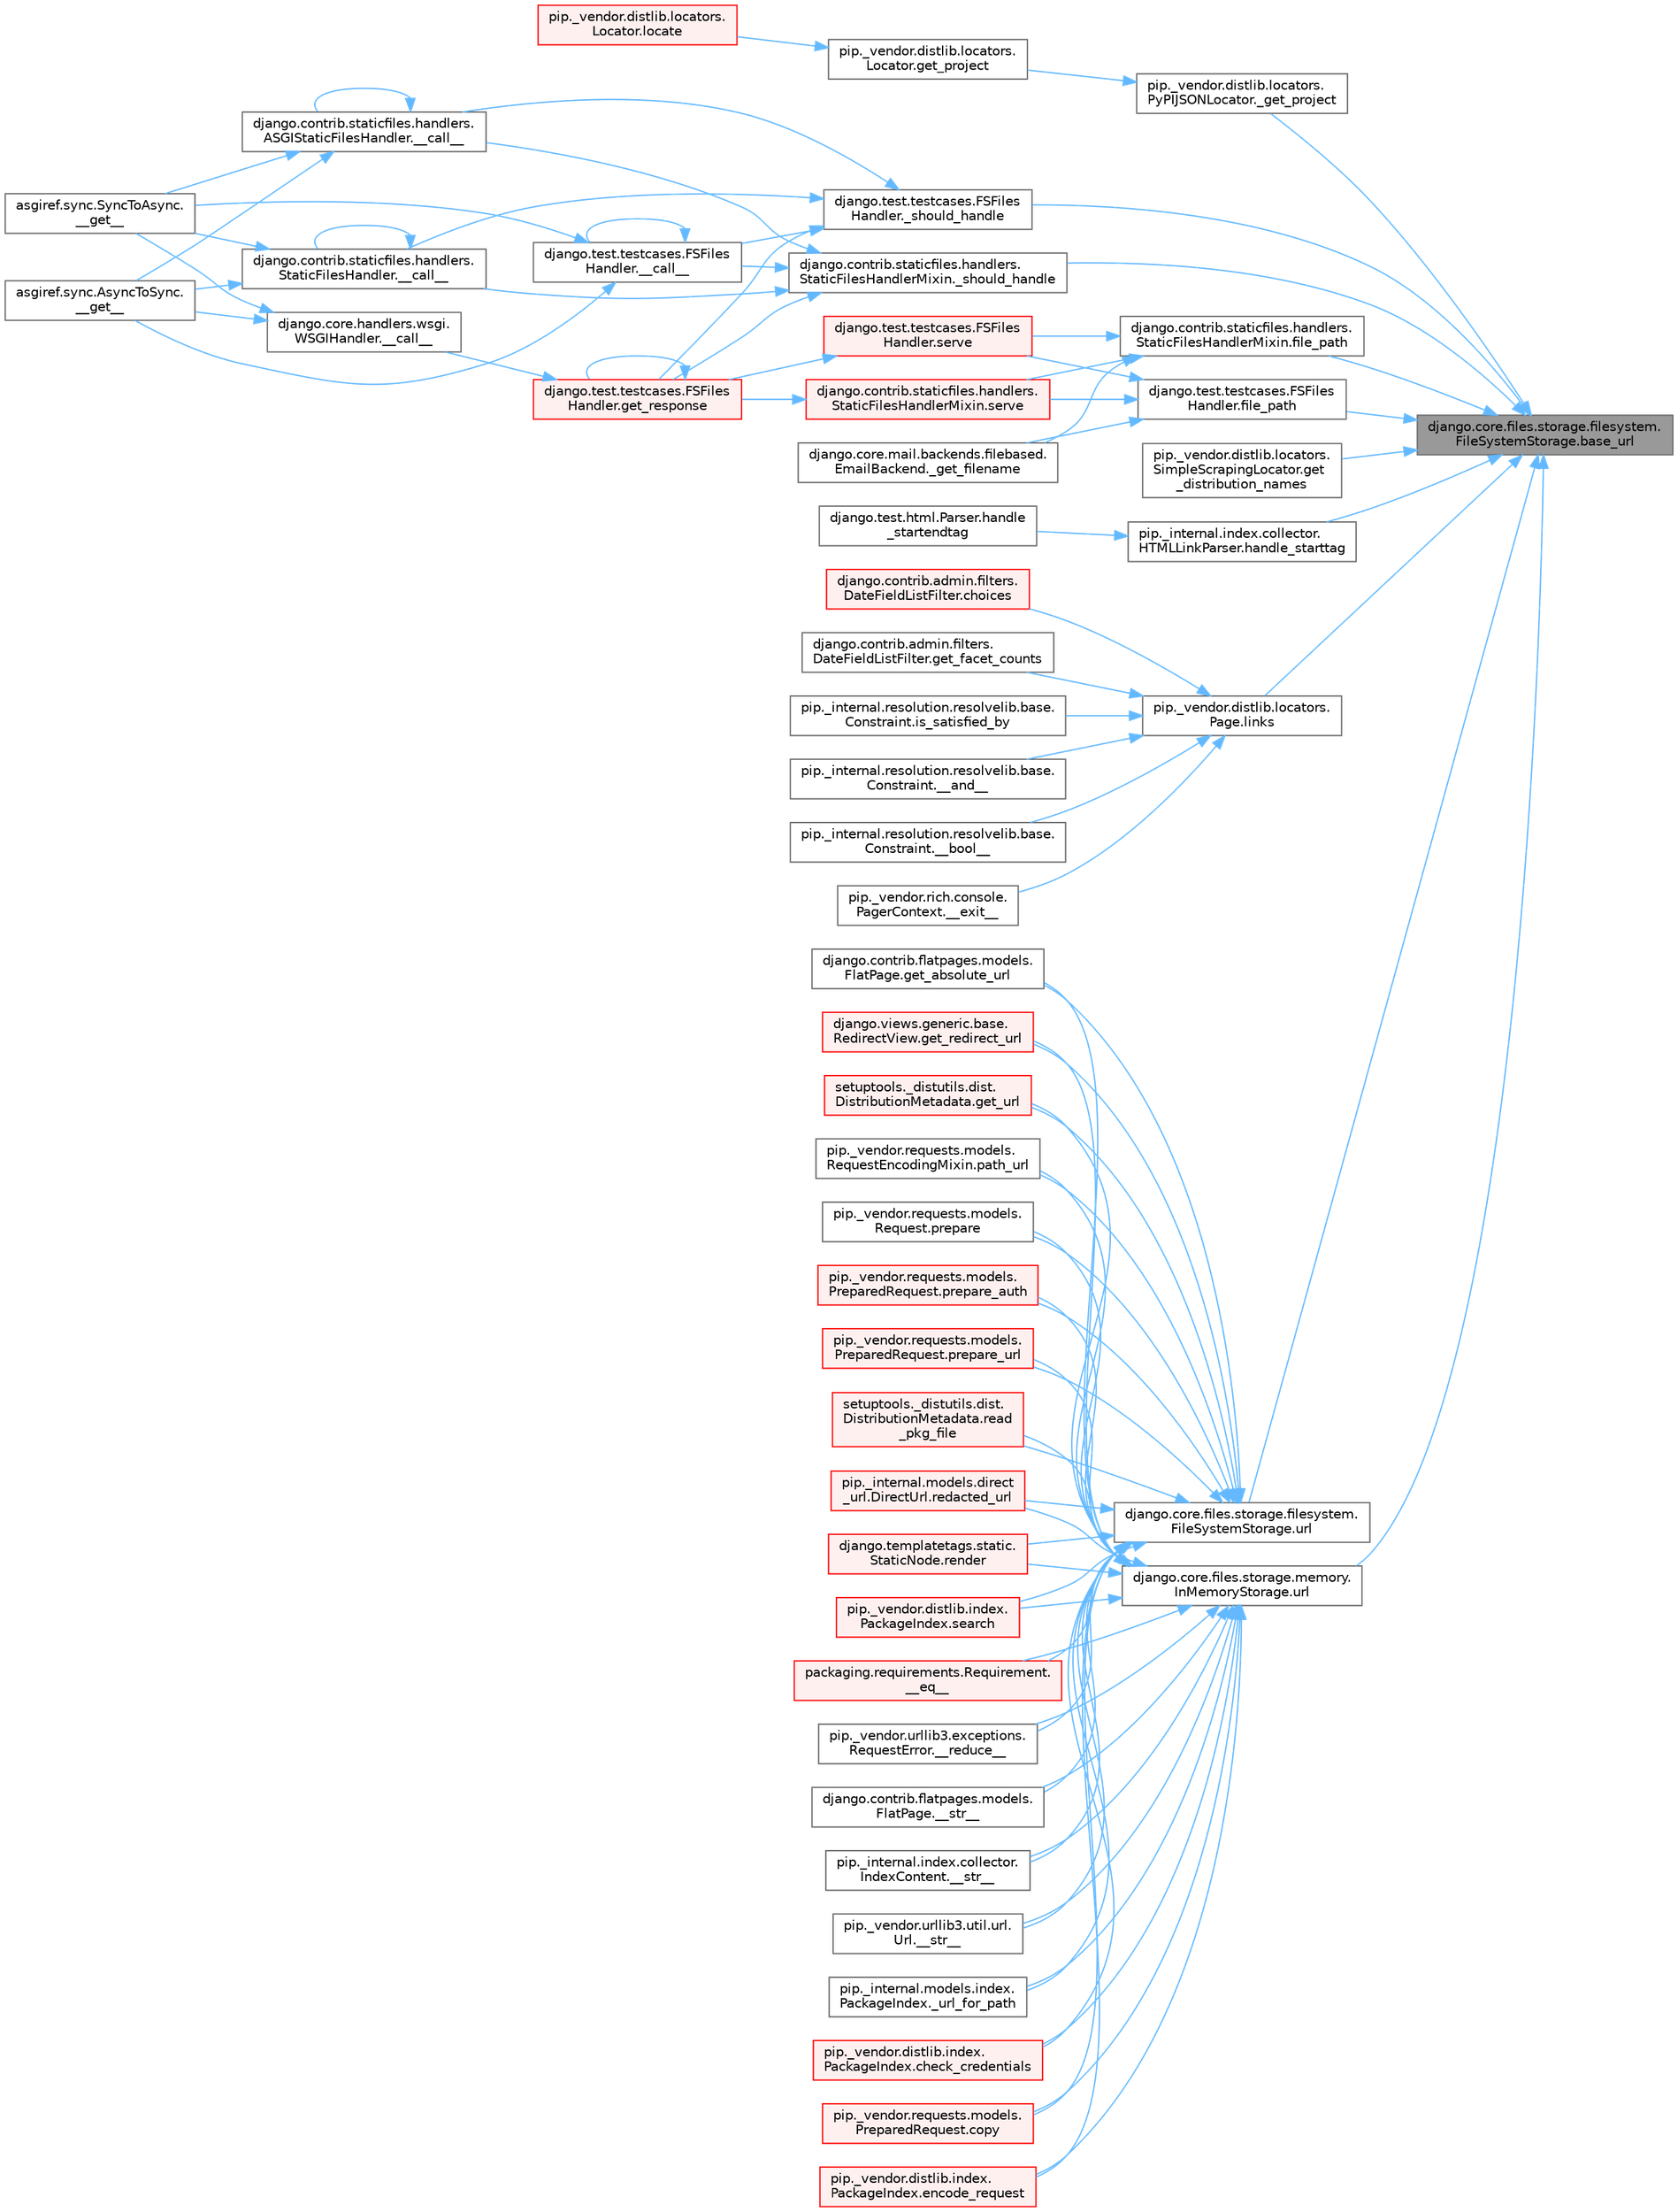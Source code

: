 digraph "django.core.files.storage.filesystem.FileSystemStorage.base_url"
{
 // LATEX_PDF_SIZE
  bgcolor="transparent";
  edge [fontname=Helvetica,fontsize=10,labelfontname=Helvetica,labelfontsize=10];
  node [fontname=Helvetica,fontsize=10,shape=box,height=0.2,width=0.4];
  rankdir="RL";
  Node1 [id="Node000001",label="django.core.files.storage.filesystem.\lFileSystemStorage.base_url",height=0.2,width=0.4,color="gray40", fillcolor="grey60", style="filled", fontcolor="black",tooltip=" "];
  Node1 -> Node2 [id="edge1_Node000001_Node000002",dir="back",color="steelblue1",style="solid",tooltip=" "];
  Node2 [id="Node000002",label="pip._vendor.distlib.locators.\lPyPIJSONLocator._get_project",height=0.2,width=0.4,color="grey40", fillcolor="white", style="filled",URL="$classpip_1_1__vendor_1_1distlib_1_1locators_1_1_py_p_i_j_s_o_n_locator.html#ab5b95d18130e47c0bedca04d7b010bf6",tooltip=" "];
  Node2 -> Node3 [id="edge2_Node000002_Node000003",dir="back",color="steelblue1",style="solid",tooltip=" "];
  Node3 [id="Node000003",label="pip._vendor.distlib.locators.\lLocator.get_project",height=0.2,width=0.4,color="grey40", fillcolor="white", style="filled",URL="$classpip_1_1__vendor_1_1distlib_1_1locators_1_1_locator.html#a14b49f16a55d384842037850d5224ce8",tooltip=" "];
  Node3 -> Node4 [id="edge3_Node000003_Node000004",dir="back",color="steelblue1",style="solid",tooltip=" "];
  Node4 [id="Node000004",label="pip._vendor.distlib.locators.\lLocator.locate",height=0.2,width=0.4,color="red", fillcolor="#FFF0F0", style="filled",URL="$classpip_1_1__vendor_1_1distlib_1_1locators_1_1_locator.html#aefc84057c59651debf5f74c52c9c06a2",tooltip=" "];
  Node1 -> Node3179 [id="edge4_Node000001_Node003179",dir="back",color="steelblue1",style="solid",tooltip=" "];
  Node3179 [id="Node003179",label="django.contrib.staticfiles.handlers.\lStaticFilesHandlerMixin._should_handle",height=0.2,width=0.4,color="grey40", fillcolor="white", style="filled",URL="$classdjango_1_1contrib_1_1staticfiles_1_1handlers_1_1_static_files_handler_mixin.html#a928f220633234323f990e519f53f6f3c",tooltip=" "];
  Node3179 -> Node3180 [id="edge5_Node003179_Node003180",dir="back",color="steelblue1",style="solid",tooltip=" "];
  Node3180 [id="Node003180",label="django.contrib.staticfiles.handlers.\lASGIStaticFilesHandler.__call__",height=0.2,width=0.4,color="grey40", fillcolor="white", style="filled",URL="$classdjango_1_1contrib_1_1staticfiles_1_1handlers_1_1_a_s_g_i_static_files_handler.html#a2e5eea48e82e2d295c5934d6ebde4f1a",tooltip=" "];
  Node3180 -> Node3180 [id="edge6_Node003180_Node003180",dir="back",color="steelblue1",style="solid",tooltip=" "];
  Node3180 -> Node145 [id="edge7_Node003180_Node000145",dir="back",color="steelblue1",style="solid",tooltip=" "];
  Node145 [id="Node000145",label="asgiref.sync.AsyncToSync.\l__get__",height=0.2,width=0.4,color="grey40", fillcolor="white", style="filled",URL="$classasgiref_1_1sync_1_1_async_to_sync.html#a23e9ef7a73da98dad9e3f4e65846969b",tooltip=" "];
  Node3180 -> Node146 [id="edge8_Node003180_Node000146",dir="back",color="steelblue1",style="solid",tooltip=" "];
  Node146 [id="Node000146",label="asgiref.sync.SyncToAsync.\l__get__",height=0.2,width=0.4,color="grey40", fillcolor="white", style="filled",URL="$classasgiref_1_1sync_1_1_sync_to_async.html#aebdfbe3f01079a529fd2f39810597381",tooltip=" "];
  Node3179 -> Node3181 [id="edge9_Node003179_Node003181",dir="back",color="steelblue1",style="solid",tooltip=" "];
  Node3181 [id="Node003181",label="django.contrib.staticfiles.handlers.\lStaticFilesHandler.__call__",height=0.2,width=0.4,color="grey40", fillcolor="white", style="filled",URL="$classdjango_1_1contrib_1_1staticfiles_1_1handlers_1_1_static_files_handler.html#a557c6cbc015cbab26abe7880fe42b18e",tooltip=" "];
  Node3181 -> Node3181 [id="edge10_Node003181_Node003181",dir="back",color="steelblue1",style="solid",tooltip=" "];
  Node3181 -> Node145 [id="edge11_Node003181_Node000145",dir="back",color="steelblue1",style="solid",tooltip=" "];
  Node3181 -> Node146 [id="edge12_Node003181_Node000146",dir="back",color="steelblue1",style="solid",tooltip=" "];
  Node3179 -> Node3182 [id="edge13_Node003179_Node003182",dir="back",color="steelblue1",style="solid",tooltip=" "];
  Node3182 [id="Node003182",label="django.test.testcases.FSFiles\lHandler.__call__",height=0.2,width=0.4,color="grey40", fillcolor="white", style="filled",URL="$classdjango_1_1test_1_1testcases_1_1_f_s_files_handler.html#acfd17f5b4bd9e65dfdc7a16b9f6ba0c6",tooltip=" "];
  Node3182 -> Node3182 [id="edge14_Node003182_Node003182",dir="back",color="steelblue1",style="solid",tooltip=" "];
  Node3182 -> Node145 [id="edge15_Node003182_Node000145",dir="back",color="steelblue1",style="solid",tooltip=" "];
  Node3182 -> Node146 [id="edge16_Node003182_Node000146",dir="back",color="steelblue1",style="solid",tooltip=" "];
  Node3179 -> Node3183 [id="edge17_Node003179_Node003183",dir="back",color="steelblue1",style="solid",tooltip=" "];
  Node3183 [id="Node003183",label="django.test.testcases.FSFiles\lHandler.get_response",height=0.2,width=0.4,color="red", fillcolor="#FFF0F0", style="filled",URL="$classdjango_1_1test_1_1testcases_1_1_f_s_files_handler.html#a3fe9c64fff8bf16b0c2a46ceb5bc2713",tooltip=" "];
  Node3183 -> Node3184 [id="edge18_Node003183_Node003184",dir="back",color="steelblue1",style="solid",tooltip=" "];
  Node3184 [id="Node003184",label="django.core.handlers.wsgi.\lWSGIHandler.__call__",height=0.2,width=0.4,color="grey40", fillcolor="white", style="filled",URL="$classdjango_1_1core_1_1handlers_1_1wsgi_1_1_w_s_g_i_handler.html#a743579c6b0059b66c999fe8e6323e962",tooltip=" "];
  Node3184 -> Node145 [id="edge19_Node003184_Node000145",dir="back",color="steelblue1",style="solid",tooltip=" "];
  Node3184 -> Node146 [id="edge20_Node003184_Node000146",dir="back",color="steelblue1",style="solid",tooltip=" "];
  Node3183 -> Node3183 [id="edge21_Node003183_Node003183",dir="back",color="steelblue1",style="solid",tooltip=" "];
  Node1 -> Node3188 [id="edge22_Node000001_Node003188",dir="back",color="steelblue1",style="solid",tooltip=" "];
  Node3188 [id="Node003188",label="django.test.testcases.FSFiles\lHandler._should_handle",height=0.2,width=0.4,color="grey40", fillcolor="white", style="filled",URL="$classdjango_1_1test_1_1testcases_1_1_f_s_files_handler.html#ac7ae4bff85dab0976224d975a2a91574",tooltip=" "];
  Node3188 -> Node3180 [id="edge23_Node003188_Node003180",dir="back",color="steelblue1",style="solid",tooltip=" "];
  Node3188 -> Node3181 [id="edge24_Node003188_Node003181",dir="back",color="steelblue1",style="solid",tooltip=" "];
  Node3188 -> Node3182 [id="edge25_Node003188_Node003182",dir="back",color="steelblue1",style="solid",tooltip=" "];
  Node3188 -> Node3183 [id="edge26_Node003188_Node003183",dir="back",color="steelblue1",style="solid",tooltip=" "];
  Node1 -> Node3189 [id="edge27_Node000001_Node003189",dir="back",color="steelblue1",style="solid",tooltip=" "];
  Node3189 [id="Node003189",label="django.contrib.staticfiles.handlers.\lStaticFilesHandlerMixin.file_path",height=0.2,width=0.4,color="grey40", fillcolor="white", style="filled",URL="$classdjango_1_1contrib_1_1staticfiles_1_1handlers_1_1_static_files_handler_mixin.html#a7e2cadc23c933005f253457a8d364c95",tooltip=" "];
  Node3189 -> Node3190 [id="edge28_Node003189_Node003190",dir="back",color="steelblue1",style="solid",tooltip=" "];
  Node3190 [id="Node003190",label="django.core.mail.backends.filebased.\lEmailBackend._get_filename",height=0.2,width=0.4,color="grey40", fillcolor="white", style="filled",URL="$classdjango_1_1core_1_1mail_1_1backends_1_1filebased_1_1_email_backend.html#aeddcc1494e8828235cec8de41236c21c",tooltip=" "];
  Node3189 -> Node3191 [id="edge29_Node003189_Node003191",dir="back",color="steelblue1",style="solid",tooltip=" "];
  Node3191 [id="Node003191",label="django.contrib.staticfiles.handlers.\lStaticFilesHandlerMixin.serve",height=0.2,width=0.4,color="red", fillcolor="#FFF0F0", style="filled",URL="$classdjango_1_1contrib_1_1staticfiles_1_1handlers_1_1_static_files_handler_mixin.html#a2a2f401f3e4d5fcd1fede4521c989dfb",tooltip=" "];
  Node3191 -> Node3183 [id="edge30_Node003191_Node003183",dir="back",color="steelblue1",style="solid",tooltip=" "];
  Node3189 -> Node3193 [id="edge31_Node003189_Node003193",dir="back",color="steelblue1",style="solid",tooltip=" "];
  Node3193 [id="Node003193",label="django.test.testcases.FSFiles\lHandler.serve",height=0.2,width=0.4,color="red", fillcolor="#FFF0F0", style="filled",URL="$classdjango_1_1test_1_1testcases_1_1_f_s_files_handler.html#a8de609294b11cd68ee2ca0535c7806f1",tooltip=" "];
  Node3193 -> Node3183 [id="edge32_Node003193_Node003183",dir="back",color="steelblue1",style="solid",tooltip=" "];
  Node1 -> Node3194 [id="edge33_Node000001_Node003194",dir="back",color="steelblue1",style="solid",tooltip=" "];
  Node3194 [id="Node003194",label="django.test.testcases.FSFiles\lHandler.file_path",height=0.2,width=0.4,color="grey40", fillcolor="white", style="filled",URL="$classdjango_1_1test_1_1testcases_1_1_f_s_files_handler.html#a233eb92ffe4ac15a92b009445b8894e6",tooltip=" "];
  Node3194 -> Node3190 [id="edge34_Node003194_Node003190",dir="back",color="steelblue1",style="solid",tooltip=" "];
  Node3194 -> Node3191 [id="edge35_Node003194_Node003191",dir="back",color="steelblue1",style="solid",tooltip=" "];
  Node3194 -> Node3193 [id="edge36_Node003194_Node003193",dir="back",color="steelblue1",style="solid",tooltip=" "];
  Node1 -> Node1245 [id="edge37_Node000001_Node001245",dir="back",color="steelblue1",style="solid",tooltip=" "];
  Node1245 [id="Node001245",label="pip._vendor.distlib.locators.\lSimpleScrapingLocator.get\l_distribution_names",height=0.2,width=0.4,color="grey40", fillcolor="white", style="filled",URL="$classpip_1_1__vendor_1_1distlib_1_1locators_1_1_simple_scraping_locator.html#a2fc521f9a282617c5438038d695f3cca",tooltip=" "];
  Node1 -> Node3195 [id="edge38_Node000001_Node003195",dir="back",color="steelblue1",style="solid",tooltip=" "];
  Node3195 [id="Node003195",label="pip._internal.index.collector.\lHTMLLinkParser.handle_starttag",height=0.2,width=0.4,color="grey40", fillcolor="white", style="filled",URL="$classpip_1_1__internal_1_1index_1_1collector_1_1_h_t_m_l_link_parser.html#a6e18e93a951b2d3869d8049c245f677a",tooltip=" "];
  Node3195 -> Node1636 [id="edge39_Node003195_Node001636",dir="back",color="steelblue1",style="solid",tooltip=" "];
  Node1636 [id="Node001636",label="django.test.html.Parser.handle\l_startendtag",height=0.2,width=0.4,color="grey40", fillcolor="white", style="filled",URL="$classdjango_1_1test_1_1html_1_1_parser.html#a3d5c6af442187d52d229d18e4f87c2c2",tooltip=" "];
  Node1 -> Node2579 [id="edge40_Node000001_Node002579",dir="back",color="steelblue1",style="solid",tooltip=" "];
  Node2579 [id="Node002579",label="pip._vendor.distlib.locators.\lPage.links",height=0.2,width=0.4,color="grey40", fillcolor="white", style="filled",URL="$classpip_1_1__vendor_1_1distlib_1_1locators_1_1_page.html#affbb2ce755c1a4cfe309eff9f10632cc",tooltip=" "];
  Node2579 -> Node90 [id="edge41_Node002579_Node000090",dir="back",color="steelblue1",style="solid",tooltip=" "];
  Node90 [id="Node000090",label="pip._internal.resolution.resolvelib.base.\lConstraint.__and__",height=0.2,width=0.4,color="grey40", fillcolor="white", style="filled",URL="$classpip_1_1__internal_1_1resolution_1_1resolvelib_1_1base_1_1_constraint.html#a6a014a615d01e4823837a933a1e10cd8",tooltip=" "];
  Node2579 -> Node91 [id="edge42_Node002579_Node000091",dir="back",color="steelblue1",style="solid",tooltip=" "];
  Node91 [id="Node000091",label="pip._internal.resolution.resolvelib.base.\lConstraint.__bool__",height=0.2,width=0.4,color="grey40", fillcolor="white", style="filled",URL="$classpip_1_1__internal_1_1resolution_1_1resolvelib_1_1base_1_1_constraint.html#aa151e2f58ee25c81c0cf99eeea9961a3",tooltip=" "];
  Node2579 -> Node2580 [id="edge43_Node002579_Node002580",dir="back",color="steelblue1",style="solid",tooltip=" "];
  Node2580 [id="Node002580",label="pip._vendor.rich.console.\lPagerContext.__exit__",height=0.2,width=0.4,color="grey40", fillcolor="white", style="filled",URL="$classpip_1_1__vendor_1_1rich_1_1console_1_1_pager_context.html#acf60a864995c89bf3724152a4603a047",tooltip=" "];
  Node2579 -> Node2581 [id="edge44_Node002579_Node002581",dir="back",color="steelblue1",style="solid",tooltip=" "];
  Node2581 [id="Node002581",label="django.contrib.admin.filters.\lDateFieldListFilter.choices",height=0.2,width=0.4,color="red", fillcolor="#FFF0F0", style="filled",URL="$classdjango_1_1contrib_1_1admin_1_1filters_1_1_date_field_list_filter.html#a32fb521f5b579ff91b9fd5c6f40c43e4",tooltip=" "];
  Node2579 -> Node2582 [id="edge45_Node002579_Node002582",dir="back",color="steelblue1",style="solid",tooltip=" "];
  Node2582 [id="Node002582",label="django.contrib.admin.filters.\lDateFieldListFilter.get_facet_counts",height=0.2,width=0.4,color="grey40", fillcolor="white", style="filled",URL="$classdjango_1_1contrib_1_1admin_1_1filters_1_1_date_field_list_filter.html#af4d5b25d238a835207a16b310c462142",tooltip=" "];
  Node2579 -> Node2583 [id="edge46_Node002579_Node002583",dir="back",color="steelblue1",style="solid",tooltip=" "];
  Node2583 [id="Node002583",label="pip._internal.resolution.resolvelib.base.\lConstraint.is_satisfied_by",height=0.2,width=0.4,color="grey40", fillcolor="white", style="filled",URL="$classpip_1_1__internal_1_1resolution_1_1resolvelib_1_1base_1_1_constraint.html#a1662a6a182a16b9004b2cc2a04c248f7",tooltip=" "];
  Node1 -> Node3196 [id="edge47_Node000001_Node003196",dir="back",color="steelblue1",style="solid",tooltip=" "];
  Node3196 [id="Node003196",label="django.core.files.storage.filesystem.\lFileSystemStorage.url",height=0.2,width=0.4,color="grey40", fillcolor="white", style="filled",URL="$classdjango_1_1core_1_1files_1_1storage_1_1filesystem_1_1_file_system_storage.html#a3bfcbd43a95c6ee84835ca43de1b4a62",tooltip=" "];
  Node3196 -> Node524 [id="edge48_Node003196_Node000524",dir="back",color="steelblue1",style="solid",tooltip=" "];
  Node524 [id="Node000524",label="packaging.requirements.Requirement.\l__eq__",height=0.2,width=0.4,color="red", fillcolor="#FFF0F0", style="filled",URL="$classpackaging_1_1requirements_1_1_requirement.html#ae285c586a0e8b9e700b0f5f25e2c2671",tooltip=" "];
  Node3196 -> Node2198 [id="edge49_Node003196_Node002198",dir="back",color="steelblue1",style="solid",tooltip=" "];
  Node2198 [id="Node002198",label="pip._vendor.urllib3.exceptions.\lRequestError.__reduce__",height=0.2,width=0.4,color="grey40", fillcolor="white", style="filled",URL="$classpip_1_1__vendor_1_1urllib3_1_1exceptions_1_1_request_error.html#a85ac5caac1416015e6ce2482ed706d80",tooltip=" "];
  Node3196 -> Node2199 [id="edge50_Node003196_Node002199",dir="back",color="steelblue1",style="solid",tooltip=" "];
  Node2199 [id="Node002199",label="django.contrib.flatpages.models.\lFlatPage.__str__",height=0.2,width=0.4,color="grey40", fillcolor="white", style="filled",URL="$classdjango_1_1contrib_1_1flatpages_1_1models_1_1_flat_page.html#a7b928f53b0e7b3c330c2e44fa35b4d2e",tooltip=" "];
  Node3196 -> Node2200 [id="edge51_Node003196_Node002200",dir="back",color="steelblue1",style="solid",tooltip=" "];
  Node2200 [id="Node002200",label="pip._internal.index.collector.\lIndexContent.__str__",height=0.2,width=0.4,color="grey40", fillcolor="white", style="filled",URL="$classpip_1_1__internal_1_1index_1_1collector_1_1_index_content.html#af5fe548306ec90891fc50673b6803dea",tooltip=" "];
  Node3196 -> Node2201 [id="edge52_Node003196_Node002201",dir="back",color="steelblue1",style="solid",tooltip=" "];
  Node2201 [id="Node002201",label="pip._vendor.urllib3.util.url.\lUrl.__str__",height=0.2,width=0.4,color="grey40", fillcolor="white", style="filled",URL="$classpip_1_1__vendor_1_1urllib3_1_1util_1_1url_1_1_url.html#a62f7155ee1f0a03335cccb9d185c36d0",tooltip=" "];
  Node3196 -> Node2202 [id="edge53_Node003196_Node002202",dir="back",color="steelblue1",style="solid",tooltip=" "];
  Node2202 [id="Node002202",label="pip._internal.models.index.\lPackageIndex._url_for_path",height=0.2,width=0.4,color="grey40", fillcolor="white", style="filled",URL="$classpip_1_1__internal_1_1models_1_1index_1_1_package_index.html#a2c9a524386ea4a55912c35561c3272ea",tooltip=" "];
  Node3196 -> Node2203 [id="edge54_Node003196_Node002203",dir="back",color="steelblue1",style="solid",tooltip=" "];
  Node2203 [id="Node002203",label="pip._vendor.distlib.index.\lPackageIndex.check_credentials",height=0.2,width=0.4,color="red", fillcolor="#FFF0F0", style="filled",URL="$classpip_1_1__vendor_1_1distlib_1_1index_1_1_package_index.html#ace25b040947d873c461072c006501c8c",tooltip=" "];
  Node3196 -> Node2218 [id="edge55_Node003196_Node002218",dir="back",color="steelblue1",style="solid",tooltip=" "];
  Node2218 [id="Node002218",label="pip._vendor.requests.models.\lPreparedRequest.copy",height=0.2,width=0.4,color="red", fillcolor="#FFF0F0", style="filled",URL="$classpip_1_1__vendor_1_1requests_1_1models_1_1_prepared_request.html#a7548cd215dfcd985b529c710800d964a",tooltip=" "];
  Node3196 -> Node2219 [id="edge56_Node003196_Node002219",dir="back",color="steelblue1",style="solid",tooltip=" "];
  Node2219 [id="Node002219",label="pip._vendor.distlib.index.\lPackageIndex.encode_request",height=0.2,width=0.4,color="red", fillcolor="#FFF0F0", style="filled",URL="$classpip_1_1__vendor_1_1distlib_1_1index_1_1_package_index.html#a795ad166cf5470b75ce142e9ca2bc617",tooltip=" "];
  Node3196 -> Node2220 [id="edge57_Node003196_Node002220",dir="back",color="steelblue1",style="solid",tooltip=" "];
  Node2220 [id="Node002220",label="django.contrib.flatpages.models.\lFlatPage.get_absolute_url",height=0.2,width=0.4,color="grey40", fillcolor="white", style="filled",URL="$classdjango_1_1contrib_1_1flatpages_1_1models_1_1_flat_page.html#ae7e604bb984f8921f77b603526f4a426",tooltip=" "];
  Node3196 -> Node2221 [id="edge58_Node003196_Node002221",dir="back",color="steelblue1",style="solid",tooltip=" "];
  Node2221 [id="Node002221",label="django.views.generic.base.\lRedirectView.get_redirect_url",height=0.2,width=0.4,color="red", fillcolor="#FFF0F0", style="filled",URL="$classdjango_1_1views_1_1generic_1_1base_1_1_redirect_view.html#a04d6cdb2db124920ca88c0c2bed8b1af",tooltip=" "];
  Node3196 -> Node2229 [id="edge59_Node003196_Node002229",dir="back",color="steelblue1",style="solid",tooltip=" "];
  Node2229 [id="Node002229",label="setuptools._distutils.dist.\lDistributionMetadata.get_url",height=0.2,width=0.4,color="red", fillcolor="#FFF0F0", style="filled",URL="$classsetuptools_1_1__distutils_1_1dist_1_1_distribution_metadata.html#a48a81db21662142b30e8228c468c12ec",tooltip=" "];
  Node3196 -> Node2231 [id="edge60_Node003196_Node002231",dir="back",color="steelblue1",style="solid",tooltip=" "];
  Node2231 [id="Node002231",label="pip._vendor.requests.models.\lRequestEncodingMixin.path_url",height=0.2,width=0.4,color="grey40", fillcolor="white", style="filled",URL="$classpip_1_1__vendor_1_1requests_1_1models_1_1_request_encoding_mixin.html#a8897d811e86191516e992f4fb2e12a7d",tooltip=" "];
  Node3196 -> Node1091 [id="edge61_Node003196_Node001091",dir="back",color="steelblue1",style="solid",tooltip=" "];
  Node1091 [id="Node001091",label="pip._vendor.requests.models.\lRequest.prepare",height=0.2,width=0.4,color="grey40", fillcolor="white", style="filled",URL="$classpip_1_1__vendor_1_1requests_1_1models_1_1_request.html#a521f9d64b1ea263abc8fb0c3f957b2ab",tooltip=" "];
  Node3196 -> Node2232 [id="edge62_Node003196_Node002232",dir="back",color="steelblue1",style="solid",tooltip=" "];
  Node2232 [id="Node002232",label="pip._vendor.requests.models.\lPreparedRequest.prepare_auth",height=0.2,width=0.4,color="red", fillcolor="#FFF0F0", style="filled",URL="$classpip_1_1__vendor_1_1requests_1_1models_1_1_prepared_request.html#afc74f6c309d18d59e7db47170805362d",tooltip=" "];
  Node3196 -> Node2234 [id="edge63_Node003196_Node002234",dir="back",color="steelblue1",style="solid",tooltip=" "];
  Node2234 [id="Node002234",label="pip._vendor.requests.models.\lPreparedRequest.prepare_url",height=0.2,width=0.4,color="red", fillcolor="#FFF0F0", style="filled",URL="$classpip_1_1__vendor_1_1requests_1_1models_1_1_prepared_request.html#aa21e7ec5761e2176f2efc3d2b240e79a",tooltip=" "];
  Node3196 -> Node1022 [id="edge64_Node003196_Node001022",dir="back",color="steelblue1",style="solid",tooltip=" "];
  Node1022 [id="Node001022",label="setuptools._distutils.dist.\lDistributionMetadata.read\l_pkg_file",height=0.2,width=0.4,color="red", fillcolor="#FFF0F0", style="filled",URL="$classsetuptools_1_1__distutils_1_1dist_1_1_distribution_metadata.html#a7efe01ce942992105bfa0866706a2f20",tooltip=" "];
  Node3196 -> Node795 [id="edge65_Node003196_Node000795",dir="back",color="steelblue1",style="solid",tooltip=" "];
  Node795 [id="Node000795",label="pip._internal.models.direct\l_url.DirectUrl.redacted_url",height=0.2,width=0.4,color="red", fillcolor="#FFF0F0", style="filled",URL="$classpip_1_1__internal_1_1models_1_1direct__url_1_1_direct_url.html#a89ea51f8e2e338b29a310b501e60ee6f",tooltip=" "];
  Node3196 -> Node2235 [id="edge66_Node003196_Node002235",dir="back",color="steelblue1",style="solid",tooltip=" "];
  Node2235 [id="Node002235",label="django.templatetags.static.\lStaticNode.render",height=0.2,width=0.4,color="red", fillcolor="#FFF0F0", style="filled",URL="$classdjango_1_1templatetags_1_1static_1_1_static_node.html#aa8e3fda348d138fb33e13bf06968b8e5",tooltip=" "];
  Node3196 -> Node2236 [id="edge67_Node003196_Node002236",dir="back",color="steelblue1",style="solid",tooltip=" "];
  Node2236 [id="Node002236",label="pip._vendor.distlib.index.\lPackageIndex.search",height=0.2,width=0.4,color="red", fillcolor="#FFF0F0", style="filled",URL="$classpip_1_1__vendor_1_1distlib_1_1index_1_1_package_index.html#afd0a87e7c347f35852dd6801d0c1d95c",tooltip=" "];
  Node1 -> Node3197 [id="edge68_Node000001_Node003197",dir="back",color="steelblue1",style="solid",tooltip=" "];
  Node3197 [id="Node003197",label="django.core.files.storage.memory.\lInMemoryStorage.url",height=0.2,width=0.4,color="grey40", fillcolor="white", style="filled",URL="$classdjango_1_1core_1_1files_1_1storage_1_1memory_1_1_in_memory_storage.html#a3927991235f4ed2724a01497d99c8472",tooltip=" "];
  Node3197 -> Node524 [id="edge69_Node003197_Node000524",dir="back",color="steelblue1",style="solid",tooltip=" "];
  Node3197 -> Node2198 [id="edge70_Node003197_Node002198",dir="back",color="steelblue1",style="solid",tooltip=" "];
  Node3197 -> Node2199 [id="edge71_Node003197_Node002199",dir="back",color="steelblue1",style="solid",tooltip=" "];
  Node3197 -> Node2200 [id="edge72_Node003197_Node002200",dir="back",color="steelblue1",style="solid",tooltip=" "];
  Node3197 -> Node2201 [id="edge73_Node003197_Node002201",dir="back",color="steelblue1",style="solid",tooltip=" "];
  Node3197 -> Node2202 [id="edge74_Node003197_Node002202",dir="back",color="steelblue1",style="solid",tooltip=" "];
  Node3197 -> Node2203 [id="edge75_Node003197_Node002203",dir="back",color="steelblue1",style="solid",tooltip=" "];
  Node3197 -> Node2218 [id="edge76_Node003197_Node002218",dir="back",color="steelblue1",style="solid",tooltip=" "];
  Node3197 -> Node2219 [id="edge77_Node003197_Node002219",dir="back",color="steelblue1",style="solid",tooltip=" "];
  Node3197 -> Node2220 [id="edge78_Node003197_Node002220",dir="back",color="steelblue1",style="solid",tooltip=" "];
  Node3197 -> Node2221 [id="edge79_Node003197_Node002221",dir="back",color="steelblue1",style="solid",tooltip=" "];
  Node3197 -> Node2229 [id="edge80_Node003197_Node002229",dir="back",color="steelblue1",style="solid",tooltip=" "];
  Node3197 -> Node2231 [id="edge81_Node003197_Node002231",dir="back",color="steelblue1",style="solid",tooltip=" "];
  Node3197 -> Node1091 [id="edge82_Node003197_Node001091",dir="back",color="steelblue1",style="solid",tooltip=" "];
  Node3197 -> Node2232 [id="edge83_Node003197_Node002232",dir="back",color="steelblue1",style="solid",tooltip=" "];
  Node3197 -> Node2234 [id="edge84_Node003197_Node002234",dir="back",color="steelblue1",style="solid",tooltip=" "];
  Node3197 -> Node1022 [id="edge85_Node003197_Node001022",dir="back",color="steelblue1",style="solid",tooltip=" "];
  Node3197 -> Node795 [id="edge86_Node003197_Node000795",dir="back",color="steelblue1",style="solid",tooltip=" "];
  Node3197 -> Node2235 [id="edge87_Node003197_Node002235",dir="back",color="steelblue1",style="solid",tooltip=" "];
  Node3197 -> Node2236 [id="edge88_Node003197_Node002236",dir="back",color="steelblue1",style="solid",tooltip=" "];
}
